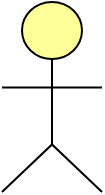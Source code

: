 <mxfile version="14.2.9" type="github" pages="2"><diagram id="bZrYc1AB1mu-Dm1h0PRB" name="Page-1"><mxGraphModel dx="1043" dy="507" grid="1" gridSize="10" guides="1" tooltips="1" connect="1" arrows="1" fold="1" page="1" pageScale="1" pageWidth="1100" pageHeight="1700" math="0" shadow="0"><root><mxCell id="0"/><mxCell id="1" parent="0"/><mxCell id="SxTrSnKdOMgH22iGw_J4-1" value="" style="html=1;outlineConnect=0;whiteSpace=wrap;fillColor=#ffff99;verticalLabelPosition=bottom;verticalAlign=top;align=center;shape=mxgraph.archimate3.actor;" vertex="1" parent="1"><mxGeometry x="520" y="240" width="50" height="95" as="geometry"/></mxCell></root></mxGraphModel></diagram><diagram id="Ymx7nM0lzdQgm_uiTNFH" name="Page-2"><mxGraphModel dx="782" dy="380" grid="1" gridSize="10" guides="1" tooltips="1" connect="1" arrows="1" fold="1" page="1" pageScale="1" pageWidth="1100" pageHeight="1700" math="0" shadow="0"><root><mxCell id="QB-0811uN4DnnJiR1Hjs-0"/><mxCell id="QB-0811uN4DnnJiR1Hjs-1" parent="QB-0811uN4DnnJiR1Hjs-0"/><mxCell id="s7haNyn_Kq7NB3lHPz3y-0" value="" style="html=1;outlineConnect=0;whiteSpace=wrap;fillColor=#ffff99;shape=mxgraph.archimate3.role;" vertex="1" parent="QB-0811uN4DnnJiR1Hjs-1"><mxGeometry x="360" y="170" width="85" height="50" as="geometry"/></mxCell></root></mxGraphModel></diagram></mxfile>